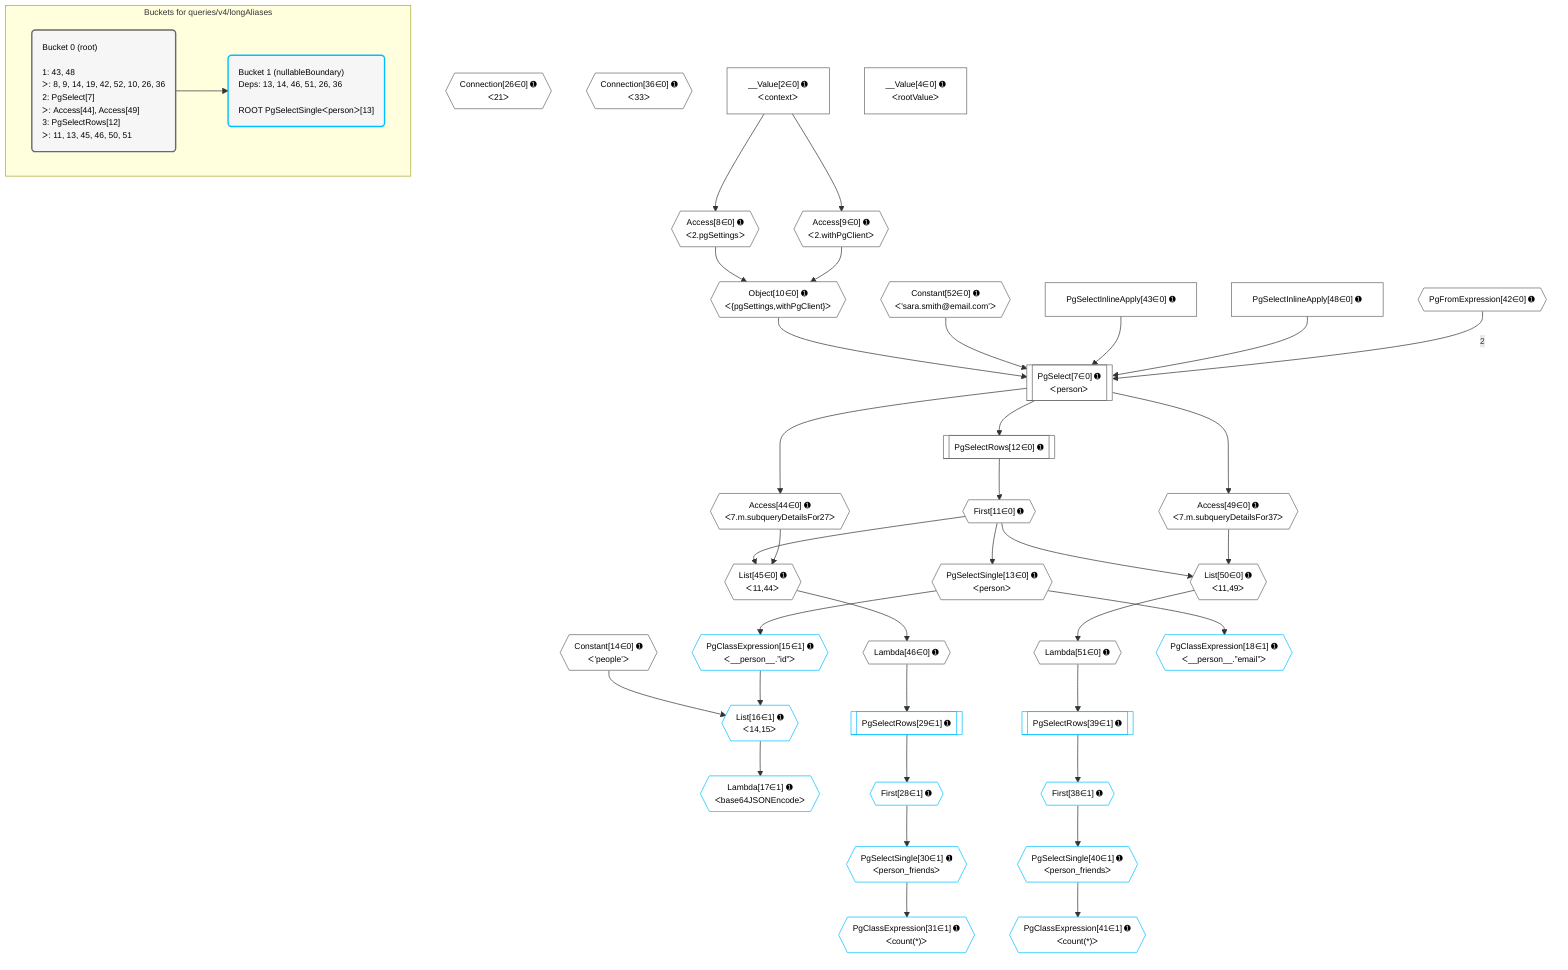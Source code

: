 %%{init: {'themeVariables': { 'fontSize': '12px'}}}%%
graph TD
    classDef path fill:#eee,stroke:#000,color:#000
    classDef plan fill:#fff,stroke-width:1px,color:#000
    classDef itemplan fill:#fff,stroke-width:2px,color:#000
    classDef unbatchedplan fill:#dff,stroke-width:1px,color:#000
    classDef sideeffectplan fill:#fcc,stroke-width:2px,color:#000
    classDef bucket fill:#f6f6f6,color:#000,stroke-width:2px,text-align:left


    %% plan dependencies
    PgSelect7[["PgSelect[7∈0] ➊<br />ᐸpersonᐳ"]]:::plan
    Object10{{"Object[10∈0] ➊<br />ᐸ{pgSettings,withPgClient}ᐳ"}}:::plan
    Constant52{{"Constant[52∈0] ➊<br />ᐸ'sara.smith@email.com'ᐳ"}}:::plan
    PgFromExpression42{{"PgFromExpression[42∈0] ➊"}}:::plan
    PgSelectInlineApply43["PgSelectInlineApply[43∈0] ➊"]:::plan
    PgSelectInlineApply48["PgSelectInlineApply[48∈0] ➊"]:::plan
    Object10 & Constant52 & PgSelectInlineApply43 & PgSelectInlineApply48 --> PgSelect7
    PgFromExpression42 -- 2 --> PgSelect7
    Connection26{{"Connection[26∈0] ➊<br />ᐸ21ᐳ"}}:::plan
    Connection36{{"Connection[36∈0] ➊<br />ᐸ33ᐳ"}}:::plan
    Access8{{"Access[8∈0] ➊<br />ᐸ2.pgSettingsᐳ"}}:::plan
    Access9{{"Access[9∈0] ➊<br />ᐸ2.withPgClientᐳ"}}:::plan
    Access8 & Access9 --> Object10
    List45{{"List[45∈0] ➊<br />ᐸ11,44ᐳ"}}:::plan
    First11{{"First[11∈0] ➊"}}:::plan
    Access44{{"Access[44∈0] ➊<br />ᐸ7.m.subqueryDetailsFor27ᐳ"}}:::plan
    First11 & Access44 --> List45
    List50{{"List[50∈0] ➊<br />ᐸ11,49ᐳ"}}:::plan
    Access49{{"Access[49∈0] ➊<br />ᐸ7.m.subqueryDetailsFor37ᐳ"}}:::plan
    First11 & Access49 --> List50
    __Value2["__Value[2∈0] ➊<br />ᐸcontextᐳ"]:::plan
    __Value2 --> Access8
    __Value2 --> Access9
    PgSelectRows12[["PgSelectRows[12∈0] ➊"]]:::plan
    PgSelectRows12 --> First11
    PgSelect7 --> PgSelectRows12
    PgSelectSingle13{{"PgSelectSingle[13∈0] ➊<br />ᐸpersonᐳ"}}:::plan
    First11 --> PgSelectSingle13
    PgSelect7 --> Access44
    Lambda46{{"Lambda[46∈0] ➊"}}:::plan
    List45 --> Lambda46
    PgSelect7 --> Access49
    Lambda51{{"Lambda[51∈0] ➊"}}:::plan
    List50 --> Lambda51
    __Value4["__Value[4∈0] ➊<br />ᐸrootValueᐳ"]:::plan
    Constant14{{"Constant[14∈0] ➊<br />ᐸ'people'ᐳ"}}:::plan
    List16{{"List[16∈1] ➊<br />ᐸ14,15ᐳ"}}:::plan
    PgClassExpression15{{"PgClassExpression[15∈1] ➊<br />ᐸ__person__.”id”ᐳ"}}:::plan
    Constant14 & PgClassExpression15 --> List16
    PgSelectSingle13 --> PgClassExpression15
    Lambda17{{"Lambda[17∈1] ➊<br />ᐸbase64JSONEncodeᐳ"}}:::plan
    List16 --> Lambda17
    PgClassExpression18{{"PgClassExpression[18∈1] ➊<br />ᐸ__person__.”email”ᐳ"}}:::plan
    PgSelectSingle13 --> PgClassExpression18
    First28{{"First[28∈1] ➊"}}:::plan
    PgSelectRows29[["PgSelectRows[29∈1] ➊"]]:::plan
    PgSelectRows29 --> First28
    Lambda46 --> PgSelectRows29
    PgSelectSingle30{{"PgSelectSingle[30∈1] ➊<br />ᐸperson_friendsᐳ"}}:::plan
    First28 --> PgSelectSingle30
    PgClassExpression31{{"PgClassExpression[31∈1] ➊<br />ᐸcount(*)ᐳ"}}:::plan
    PgSelectSingle30 --> PgClassExpression31
    First38{{"First[38∈1] ➊"}}:::plan
    PgSelectRows39[["PgSelectRows[39∈1] ➊"]]:::plan
    PgSelectRows39 --> First38
    Lambda51 --> PgSelectRows39
    PgSelectSingle40{{"PgSelectSingle[40∈1] ➊<br />ᐸperson_friendsᐳ"}}:::plan
    First38 --> PgSelectSingle40
    PgClassExpression41{{"PgClassExpression[41∈1] ➊<br />ᐸcount(*)ᐳ"}}:::plan
    PgSelectSingle40 --> PgClassExpression41

    %% define steps

    subgraph "Buckets for queries/v4/longAliases"
    Bucket0("Bucket 0 (root)<br /><br />1: 43, 48<br />ᐳ: 8, 9, 14, 19, 42, 52, 10, 26, 36<br />2: PgSelect[7]<br />ᐳ: Access[44], Access[49]<br />3: PgSelectRows[12]<br />ᐳ: 11, 13, 45, 46, 50, 51"):::bucket
    classDef bucket0 stroke:#696969
    class Bucket0,__Value2,__Value4,PgSelect7,Access8,Access9,Object10,First11,PgSelectRows12,PgSelectSingle13,Constant14,Connection26,Connection36,PgFromExpression42,PgSelectInlineApply43,Access44,List45,Lambda46,PgSelectInlineApply48,Access49,List50,Lambda51,Constant52 bucket0
    Bucket1("Bucket 1 (nullableBoundary)<br />Deps: 13, 14, 46, 51, 26, 36<br /><br />ROOT PgSelectSingleᐸpersonᐳ[13]"):::bucket
    classDef bucket1 stroke:#00bfff
    class Bucket1,PgClassExpression15,List16,Lambda17,PgClassExpression18,First28,PgSelectRows29,PgSelectSingle30,PgClassExpression31,First38,PgSelectRows39,PgSelectSingle40,PgClassExpression41 bucket1
    Bucket0 --> Bucket1
    end